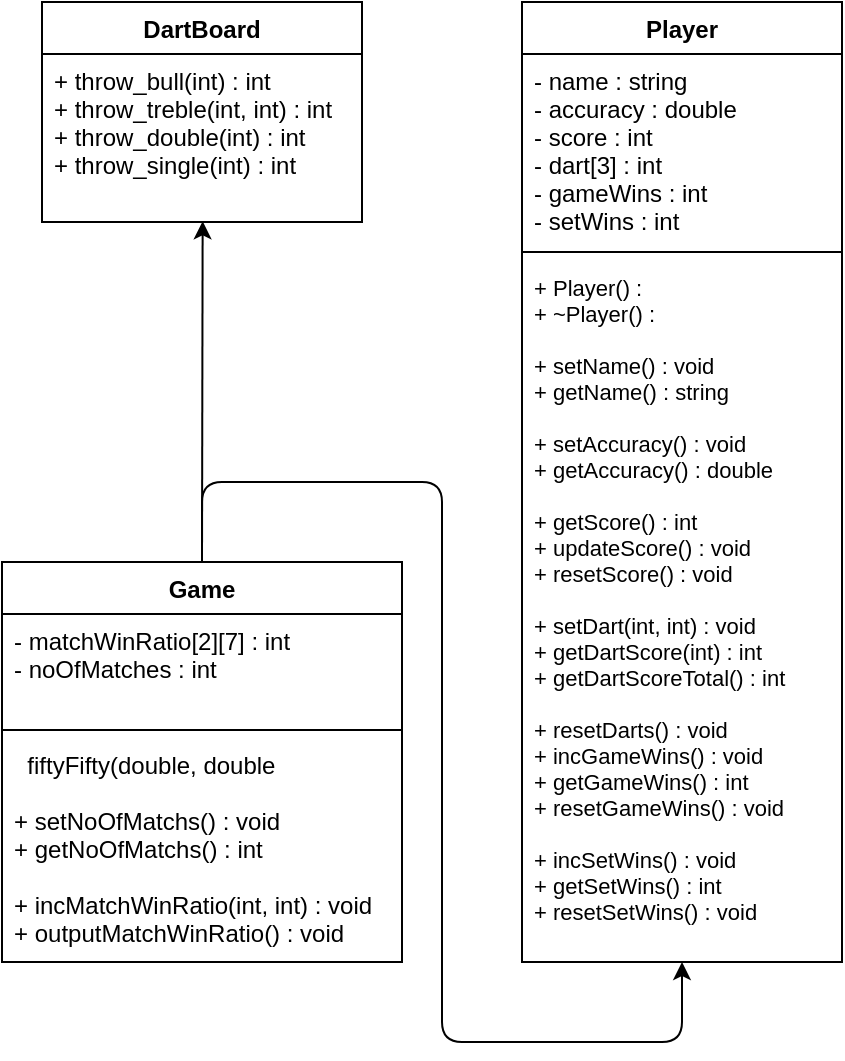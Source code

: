<mxfile version="13.0.6" type="github">
  <diagram id="KvIgnxkLXuehH7X5kyKA" name="Page-1">
    <mxGraphModel dx="919" dy="1328" grid="1" gridSize="10" guides="1" tooltips="1" connect="1" arrows="1" fold="1" page="1" pageScale="1" pageWidth="1169" pageHeight="826" math="0" shadow="0">
      <root>
        <mxCell id="0" />
        <mxCell id="1" parent="0" />
        <mxCell id="xvUeXTyLHobFcFk8aWzV-13" value="" style="endArrow=classic;html=1;entryX=0.5;entryY=1;entryDx=0;entryDy=0;entryPerimeter=0;exitX=0.5;exitY=0;exitDx=0;exitDy=0;" parent="1" source="xvUeXTyLHobFcFk8aWzV-5" target="xvUeXTyLHobFcFk8aWzV-12" edge="1">
          <mxGeometry width="50" height="50" relative="1" as="geometry">
            <mxPoint x="160" y="340" as="sourcePoint" />
            <mxPoint x="400" y="540" as="targetPoint" />
            <Array as="points">
              <mxPoint x="160" y="280" />
              <mxPoint x="280" y="280" />
              <mxPoint x="280" y="560" />
              <mxPoint x="400" y="560" />
            </Array>
          </mxGeometry>
        </mxCell>
        <mxCell id="xvUeXTyLHobFcFk8aWzV-9" value="Player" style="swimlane;fontStyle=1;align=center;verticalAlign=top;childLayout=stackLayout;horizontal=1;startSize=26;horizontalStack=0;resizeParent=1;resizeParentMax=0;resizeLast=0;collapsible=1;marginBottom=0;" parent="1" vertex="1">
          <mxGeometry x="320" y="40" width="160" height="480" as="geometry" />
        </mxCell>
        <mxCell id="xvUeXTyLHobFcFk8aWzV-10" value="- name : string&#xa;- accuracy : double&#xa;- score : int &#xa;- dart[3] : int &#xa;- gameWins : int&#xa;- setWins : int&#xa;&#xa;&#xa;&#xa;&#xa;&#xa;&#xa;&#xa;&#xa;" style="text;strokeColor=none;fillColor=none;align=left;verticalAlign=top;spacingLeft=4;spacingRight=4;overflow=hidden;rotatable=0;points=[[0,0.5],[1,0.5]];portConstraint=eastwest;" parent="xvUeXTyLHobFcFk8aWzV-9" vertex="1">
          <mxGeometry y="26" width="160" height="94" as="geometry" />
        </mxCell>
        <mxCell id="xvUeXTyLHobFcFk8aWzV-11" value="" style="line;strokeWidth=1;fillColor=none;align=left;verticalAlign=middle;spacingTop=-1;spacingLeft=3;spacingRight=3;rotatable=0;labelPosition=right;points=[];portConstraint=eastwest;" parent="xvUeXTyLHobFcFk8aWzV-9" vertex="1">
          <mxGeometry y="120" width="160" height="10" as="geometry" />
        </mxCell>
        <mxCell id="xvUeXTyLHobFcFk8aWzV-12" value="+ Player() : &#xa;+ ~Player() :&#xa;&#xa;+ setName() : void&#xa;+ getName() : string&#xa;&#xa;+ setAccuracy() : void&#xa;+ getAccuracy() : double&#xa;&#xa;+ getScore() : int &#xa;+ updateScore() : void &#xa;+ resetScore() : void&#xa;&#xa;+ setDart(int, int) : void&#xa;+ getDartScore(int) : int&#xa;+ getDartScoreTotal() : int&#xa;&#xa; + resetDarts() : void&#xa;+ incGameWins() : void&#xa;+ getGameWins() : int&#xa;+ resetGameWins() : void&#xa;&#xa;+ incSetWins() : void&#xa;+ getSetWins() : int&#xa;+ resetSetWins() : void&#xa;&#xa;" style="text;strokeColor=none;fillColor=none;align=left;verticalAlign=top;spacingLeft=4;spacingRight=4;overflow=hidden;rotatable=0;points=[[0,0.5],[1,0.5]];portConstraint=eastwest;fontSize=11;" parent="xvUeXTyLHobFcFk8aWzV-9" vertex="1">
          <mxGeometry y="130" width="160" height="350" as="geometry" />
        </mxCell>
        <mxCell id="0-K-mOiud77Sxu9RfuDs-1" value="" style="endArrow=classic;html=1;fontFamily=Times New Roman;fontSize=11;entryX=0.502;entryY=0.996;entryDx=0;entryDy=0;entryPerimeter=0;exitX=0.5;exitY=0;exitDx=0;exitDy=0;" edge="1" parent="1" source="xvUeXTyLHobFcFk8aWzV-5" target="xvUeXTyLHobFcFk8aWzV-4">
          <mxGeometry width="50" height="50" relative="1" as="geometry">
            <mxPoint x="159.58" y="360" as="sourcePoint" />
            <mxPoint x="160" y="170" as="targetPoint" />
          </mxGeometry>
        </mxCell>
        <mxCell id="xvUeXTyLHobFcFk8aWzV-1" value="DartBoard" style="swimlane;fontStyle=1;align=center;verticalAlign=top;childLayout=stackLayout;horizontal=1;startSize=26;horizontalStack=0;resizeParent=1;resizeParentMax=0;resizeLast=0;collapsible=1;marginBottom=0;" parent="1" vertex="1">
          <mxGeometry x="80" y="40" width="160" height="110" as="geometry" />
        </mxCell>
        <mxCell id="xvUeXTyLHobFcFk8aWzV-4" value="+ throw_bull(int) : int&#xa;+ throw_treble(int, int) : int&#xa;+ throw_double(int) : int&#xa;+ throw_single(int) : int&#xa;" style="text;strokeColor=none;fillColor=none;align=left;verticalAlign=top;spacingLeft=4;spacingRight=4;overflow=hidden;rotatable=0;points=[[0,0.5],[1,0.5]];portConstraint=eastwest;" parent="xvUeXTyLHobFcFk8aWzV-1" vertex="1">
          <mxGeometry y="26" width="160" height="84" as="geometry" />
        </mxCell>
        <mxCell id="xvUeXTyLHobFcFk8aWzV-5" value="Game" style="swimlane;fontStyle=1;align=center;verticalAlign=top;childLayout=stackLayout;horizontal=1;startSize=26;horizontalStack=0;resizeParent=1;resizeParentMax=0;resizeLast=0;collapsible=1;marginBottom=0;" parent="1" vertex="1">
          <mxGeometry x="60" y="320" width="200" height="200" as="geometry" />
        </mxCell>
        <mxCell id="xvUeXTyLHobFcFk8aWzV-6" value="- matchWinRatio[2][7] : int&#xa;- noOfMatches : int&#xa;" style="text;strokeColor=none;fillColor=none;align=left;verticalAlign=top;spacingLeft=4;spacingRight=4;overflow=hidden;rotatable=0;points=[[0,0.5],[1,0.5]];portConstraint=eastwest;" parent="xvUeXTyLHobFcFk8aWzV-5" vertex="1">
          <mxGeometry y="26" width="200" height="54" as="geometry" />
        </mxCell>
        <mxCell id="xvUeXTyLHobFcFk8aWzV-7" value="" style="line;strokeWidth=1;fillColor=none;align=left;verticalAlign=middle;spacingTop=-1;spacingLeft=3;spacingRight=3;rotatable=0;labelPosition=right;points=[];portConstraint=eastwest;" parent="xvUeXTyLHobFcFk8aWzV-5" vertex="1">
          <mxGeometry y="80" width="200" height="8" as="geometry" />
        </mxCell>
        <mxCell id="xvUeXTyLHobFcFk8aWzV-8" value="  fiftyFifty(double, double&#xa;&#xa;+ setNoOfMatchs() : void&#xa;+ getNoOfMatchs() : int&#xa;&#xa;+ incMatchWinRatio(int, int) : void  &#xa;+ outputMatchWinRatio() : void " style="text;strokeColor=none;fillColor=none;align=left;verticalAlign=top;spacingLeft=4;spacingRight=4;overflow=hidden;rotatable=0;points=[[0,0.5],[1,0.5]];portConstraint=eastwest;" parent="xvUeXTyLHobFcFk8aWzV-5" vertex="1">
          <mxGeometry y="88" width="200" height="112" as="geometry" />
        </mxCell>
      </root>
    </mxGraphModel>
  </diagram>
</mxfile>
